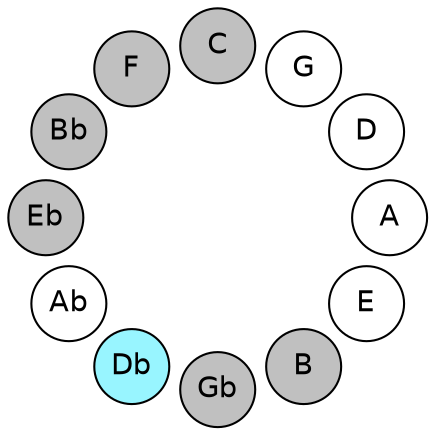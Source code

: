 
graph {

layout = circo;
mindist = .1

node [shape = circle, fontname = Helvetica, margin = 0, style = filled]
edge [style=invis]

subgraph 1 {
	E -- B -- Gb -- Db -- Ab -- Eb -- Bb -- F -- C -- G -- D -- A -- E
}

E [fillcolor = white];
B [fillcolor = gray];
Gb [fillcolor = gray];
Db [fillcolor = cadetblue1];
Ab [fillcolor = white];
Eb [fillcolor = gray];
Bb [fillcolor = gray];
F [fillcolor = gray];
C [fillcolor = gray];
G [fillcolor = white];
D [fillcolor = white];
A [fillcolor = white];
}
